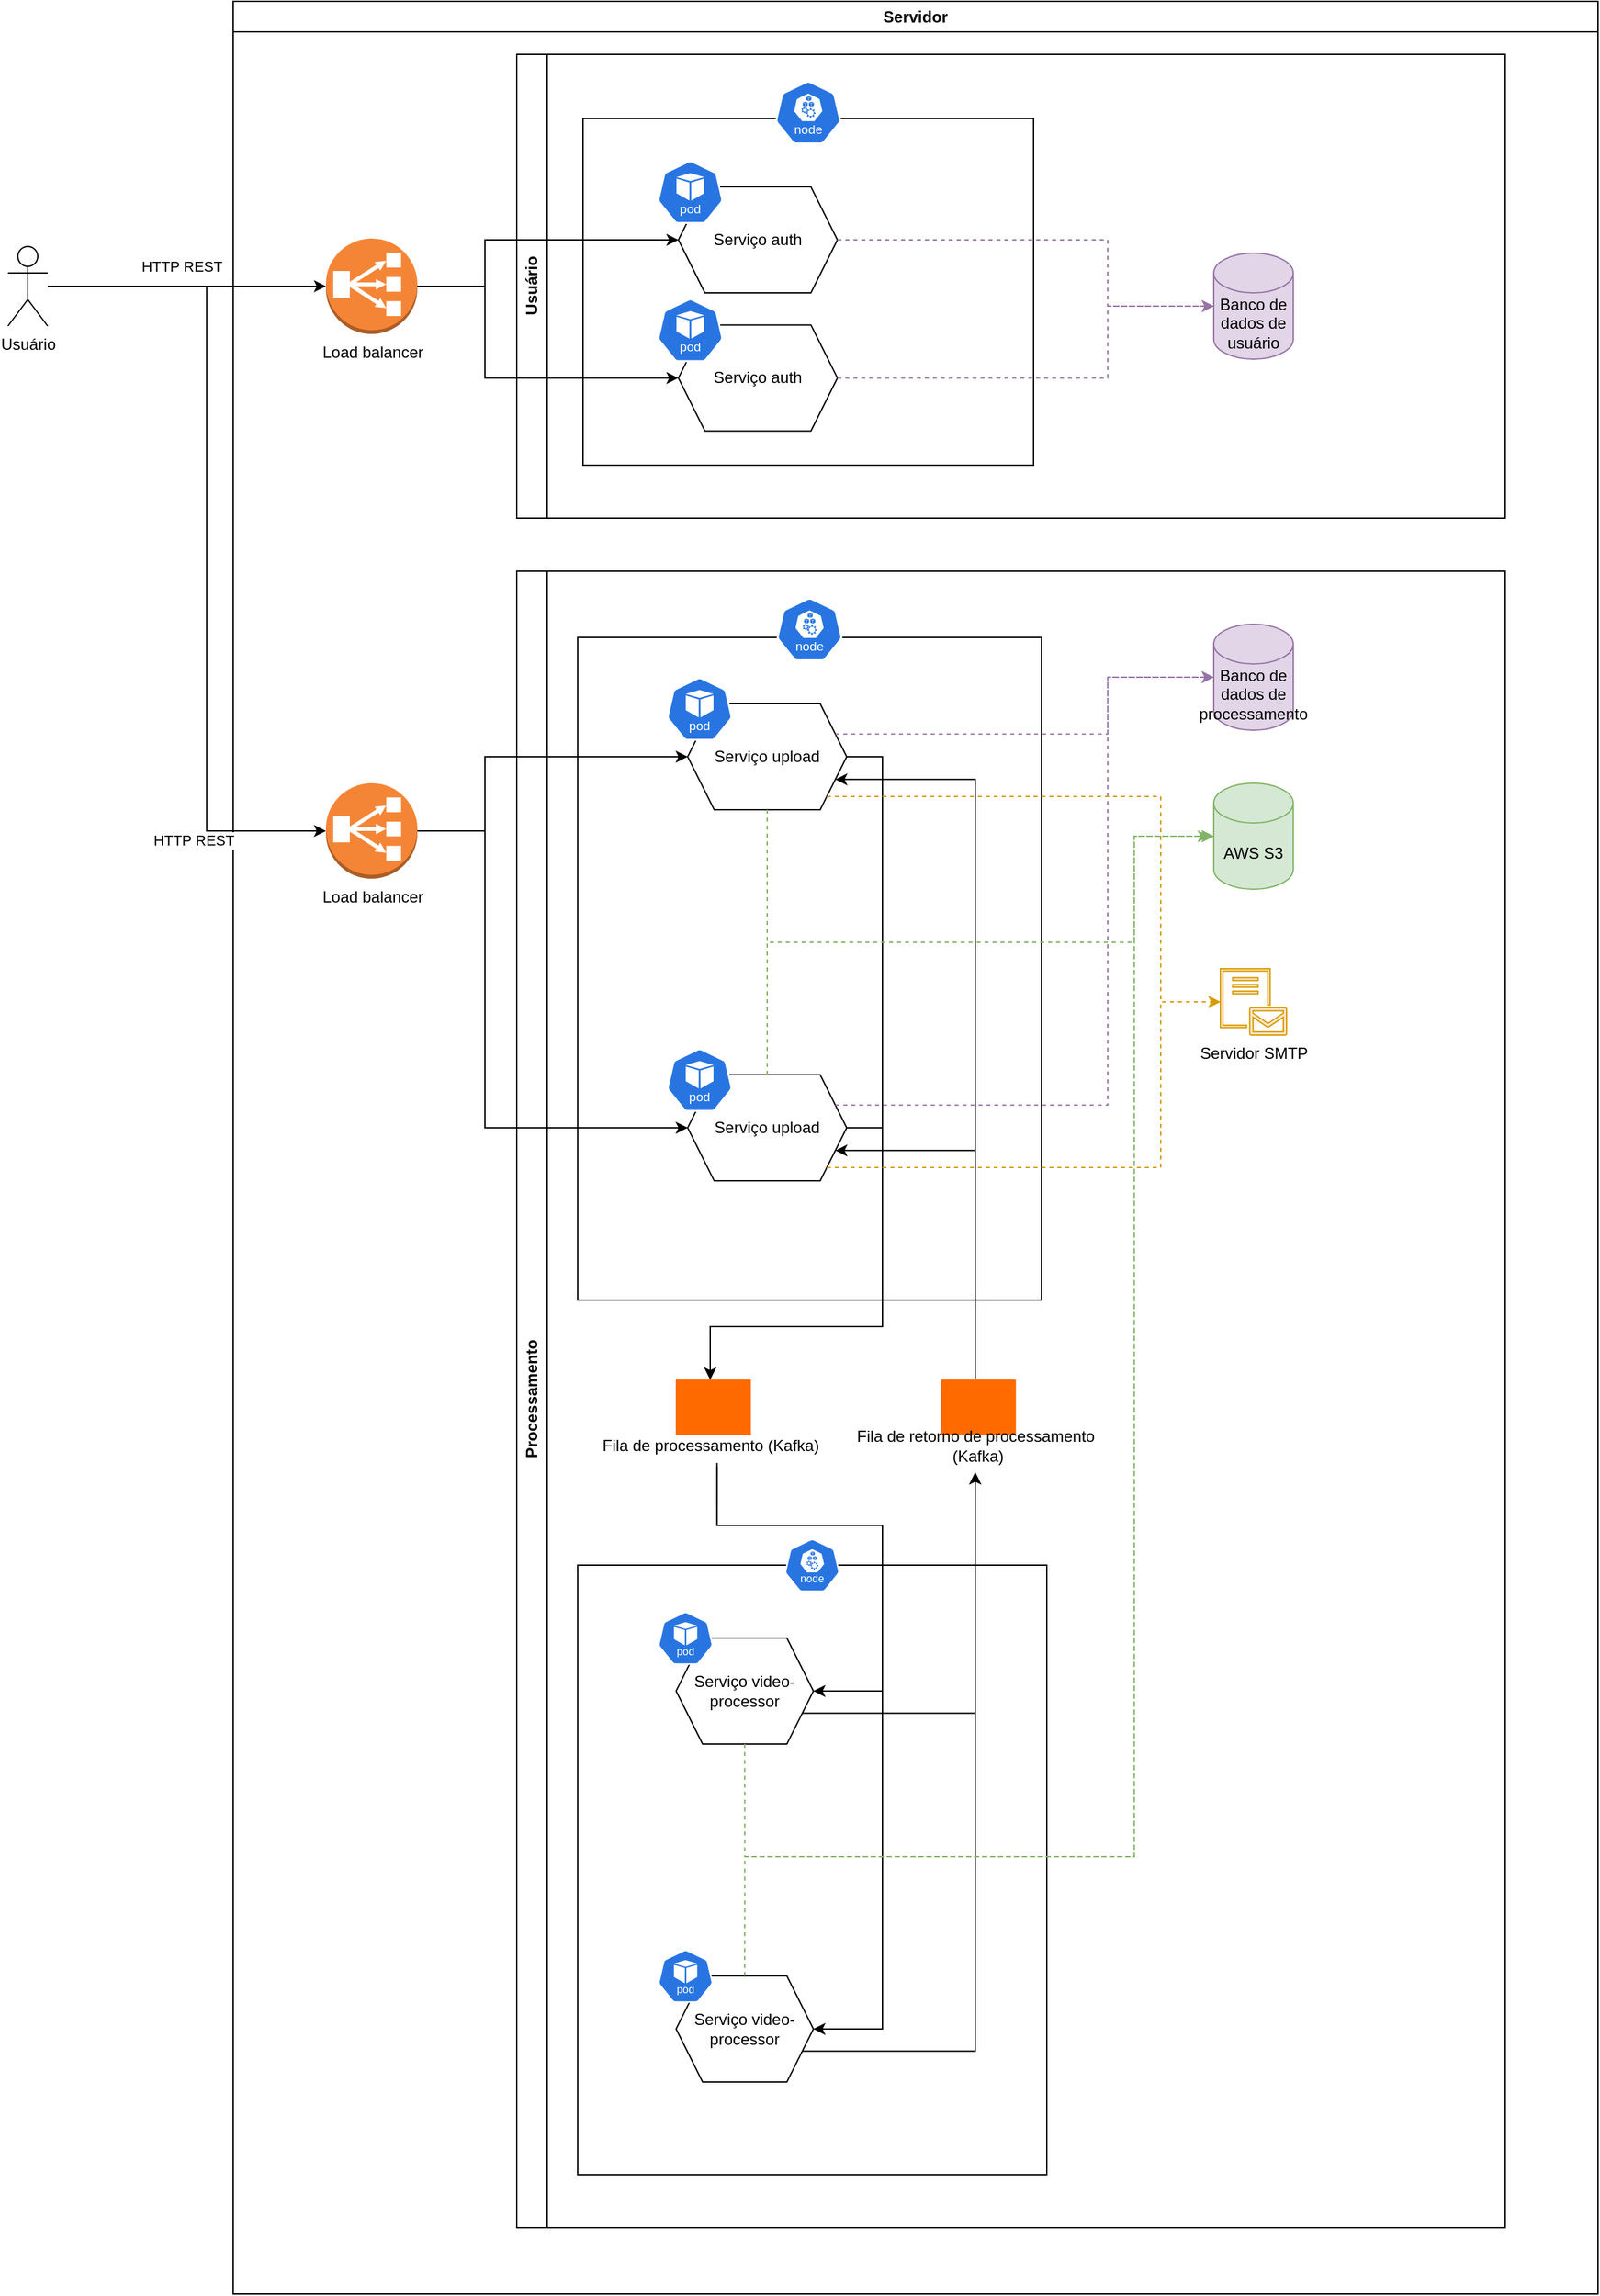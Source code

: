 <mxfile version="26.0.6">
  <diagram name="Page-1" id="iuSUwUErKbb6vr74dXFE">
    <mxGraphModel grid="1" page="1" gridSize="10" guides="1" tooltips="1" connect="1" arrows="1" fold="1" pageScale="1" pageWidth="827" pageHeight="1169" math="0" shadow="0">
      <root>
        <mxCell id="0" />
        <mxCell id="1" parent="0" />
        <mxCell id="ERNzCt0yIxXoB6CuUdiW-5" value="Usuário" style="shape=umlActor;verticalLabelPosition=bottom;verticalAlign=top;html=1;outlineConnect=0;" vertex="1" parent="1">
          <mxGeometry x="30" y="205" width="30" height="60" as="geometry" />
        </mxCell>
        <mxCell id="ERNzCt0yIxXoB6CuUdiW-7" value="Servidor" style="swimlane;whiteSpace=wrap;html=1;" vertex="1" parent="1">
          <mxGeometry x="200" y="20" width="1030" height="1730" as="geometry" />
        </mxCell>
        <mxCell id="ERNzCt0yIxXoB6CuUdiW-10" value="Usuário" style="swimlane;horizontal=0;whiteSpace=wrap;html=1;" vertex="1" parent="ERNzCt0yIxXoB6CuUdiW-7">
          <mxGeometry x="214" y="40" width="746" height="350" as="geometry" />
        </mxCell>
        <mxCell id="ERNzCt0yIxXoB6CuUdiW-8" value="Banco de dados de usuário" style="shape=cylinder3;whiteSpace=wrap;html=1;boundedLbl=1;backgroundOutline=1;size=15;fillColor=#e1d5e7;strokeColor=#9673a6;" vertex="1" parent="ERNzCt0yIxXoB6CuUdiW-10">
          <mxGeometry x="526" y="150" width="60" height="80" as="geometry" />
        </mxCell>
        <mxCell id="ERNzCt0yIxXoB6CuUdiW-33" value="" style="rounded=0;whiteSpace=wrap;html=1;" vertex="1" parent="ERNzCt0yIxXoB6CuUdiW-10">
          <mxGeometry x="50" y="48.42" width="340" height="261.58" as="geometry" />
        </mxCell>
        <mxCell id="ERNzCt0yIxXoB6CuUdiW-34" value="" style="aspect=fixed;sketch=0;html=1;dashed=0;whitespace=wrap;verticalLabelPosition=bottom;verticalAlign=top;fillColor=#2875E2;strokeColor=#ffffff;points=[[0.005,0.63,0],[0.1,0.2,0],[0.9,0.2,0],[0.5,0,0],[0.995,0.63,0],[0.72,0.99,0],[0.5,1,0],[0.28,0.99,0]];shape=mxgraph.kubernetes.icon2;kubernetesLabel=1;prIcon=node" vertex="1" parent="ERNzCt0yIxXoB6CuUdiW-10">
          <mxGeometry x="195" y="20" width="50" height="48" as="geometry" />
        </mxCell>
        <mxCell id="ERNzCt0yIxXoB6CuUdiW-38" value="" style="group" connectable="0" vertex="1" parent="ERNzCt0yIxXoB6CuUdiW-10">
          <mxGeometry x="106" y="80" width="136" height="100" as="geometry" />
        </mxCell>
        <mxCell id="ERNzCt0yIxXoB6CuUdiW-39" value="Serviço auth" style="shape=hexagon;perimeter=hexagonPerimeter2;whiteSpace=wrap;html=1;fixedSize=1;" vertex="1" parent="ERNzCt0yIxXoB6CuUdiW-38">
          <mxGeometry x="16" y="20" width="120" height="80" as="geometry" />
        </mxCell>
        <mxCell id="ERNzCt0yIxXoB6CuUdiW-40" value="" style="aspect=fixed;sketch=0;html=1;dashed=0;whitespace=wrap;verticalLabelPosition=bottom;verticalAlign=top;fillColor=#2875E2;strokeColor=#ffffff;points=[[0.005,0.63,0],[0.1,0.2,0],[0.9,0.2,0],[0.5,0,0],[0.995,0.63,0],[0.72,0.99,0],[0.5,1,0],[0.28,0.99,0]];shape=mxgraph.kubernetes.icon2;kubernetesLabel=1;prIcon=pod" vertex="1" parent="ERNzCt0yIxXoB6CuUdiW-38">
          <mxGeometry width="50" height="48" as="geometry" />
        </mxCell>
        <mxCell id="ERNzCt0yIxXoB6CuUdiW-71" value="" style="group" connectable="0" vertex="1" parent="ERNzCt0yIxXoB6CuUdiW-10">
          <mxGeometry x="106" y="184.21" width="136" height="100" as="geometry" />
        </mxCell>
        <mxCell id="ERNzCt0yIxXoB6CuUdiW-72" value="Serviço auth" style="shape=hexagon;perimeter=hexagonPerimeter2;whiteSpace=wrap;html=1;fixedSize=1;" vertex="1" parent="ERNzCt0yIxXoB6CuUdiW-71">
          <mxGeometry x="16" y="20" width="120" height="80" as="geometry" />
        </mxCell>
        <mxCell id="ERNzCt0yIxXoB6CuUdiW-73" value="" style="aspect=fixed;sketch=0;html=1;dashed=0;whitespace=wrap;verticalLabelPosition=bottom;verticalAlign=top;fillColor=#2875E2;strokeColor=#ffffff;points=[[0.005,0.63,0],[0.1,0.2,0],[0.9,0.2,0],[0.5,0,0],[0.995,0.63,0],[0.72,0.99,0],[0.5,1,0],[0.28,0.99,0]];shape=mxgraph.kubernetes.icon2;kubernetesLabel=1;prIcon=pod" vertex="1" parent="ERNzCt0yIxXoB6CuUdiW-71">
          <mxGeometry width="50" height="48" as="geometry" />
        </mxCell>
        <mxCell id="ERNzCt0yIxXoB6CuUdiW-74" style="edgeStyle=orthogonalEdgeStyle;rounded=0;orthogonalLoop=1;jettySize=auto;html=1;entryX=0;entryY=0.5;entryDx=0;entryDy=0;entryPerimeter=0;dashed=1;fillColor=#e1d5e7;strokeColor=#9673a6;" edge="1" parent="ERNzCt0yIxXoB6CuUdiW-10" source="ERNzCt0yIxXoB6CuUdiW-39" target="ERNzCt0yIxXoB6CuUdiW-8">
          <mxGeometry relative="1" as="geometry">
            <Array as="points">
              <mxPoint x="446" y="140" />
              <mxPoint x="446" y="190" />
            </Array>
          </mxGeometry>
        </mxCell>
        <mxCell id="ERNzCt0yIxXoB6CuUdiW-75" style="edgeStyle=orthogonalEdgeStyle;rounded=0;orthogonalLoop=1;jettySize=auto;html=1;entryX=0;entryY=0.5;entryDx=0;entryDy=0;entryPerimeter=0;dashed=1;fillColor=#e1d5e7;strokeColor=#9673a6;" edge="1" parent="ERNzCt0yIxXoB6CuUdiW-10" source="ERNzCt0yIxXoB6CuUdiW-72" target="ERNzCt0yIxXoB6CuUdiW-8">
          <mxGeometry relative="1" as="geometry">
            <Array as="points">
              <mxPoint x="446" y="244" />
              <mxPoint x="446" y="190" />
            </Array>
          </mxGeometry>
        </mxCell>
        <mxCell id="ERNzCt0yIxXoB6CuUdiW-11" value="Processamento" style="swimlane;horizontal=0;whiteSpace=wrap;html=1;" vertex="1" parent="ERNzCt0yIxXoB6CuUdiW-7">
          <mxGeometry x="214" y="430" width="746" height="1250" as="geometry" />
        </mxCell>
        <mxCell id="ERNzCt0yIxXoB6CuUdiW-43" value="" style="group" connectable="0" vertex="1" parent="ERNzCt0yIxXoB6CuUdiW-11">
          <mxGeometry x="46" y="20" width="450" height="530" as="geometry" />
        </mxCell>
        <mxCell id="ERNzCt0yIxXoB6CuUdiW-23" value="" style="rounded=0;whiteSpace=wrap;html=1;" vertex="1" parent="ERNzCt0yIxXoB6CuUdiW-43">
          <mxGeometry y="30" width="350" height="500" as="geometry" />
        </mxCell>
        <mxCell id="ERNzCt0yIxXoB6CuUdiW-25" value="" style="aspect=fixed;sketch=0;html=1;dashed=0;whitespace=wrap;verticalLabelPosition=bottom;verticalAlign=top;fillColor=#2875E2;strokeColor=#ffffff;points=[[0.005,0.63,0],[0.1,0.2,0],[0.9,0.2,0],[0.5,0,0],[0.995,0.63,0],[0.72,0.99,0],[0.5,1,0],[0.28,0.99,0]];shape=mxgraph.kubernetes.icon2;kubernetesLabel=1;prIcon=node" vertex="1" parent="ERNzCt0yIxXoB6CuUdiW-43">
          <mxGeometry x="150" width="50" height="48" as="geometry" />
        </mxCell>
        <mxCell id="ERNzCt0yIxXoB6CuUdiW-27" value="" style="group" connectable="0" vertex="1" parent="ERNzCt0yIxXoB6CuUdiW-43">
          <mxGeometry x="67" y="60" width="136" height="100" as="geometry" />
        </mxCell>
        <mxCell id="ERNzCt0yIxXoB6CuUdiW-3" value="Serviço upload" style="shape=hexagon;perimeter=hexagonPerimeter2;whiteSpace=wrap;html=1;fixedSize=1;" vertex="1" parent="ERNzCt0yIxXoB6CuUdiW-27">
          <mxGeometry x="16" y="20" width="120" height="80" as="geometry" />
        </mxCell>
        <mxCell id="ERNzCt0yIxXoB6CuUdiW-26" value="" style="aspect=fixed;sketch=0;html=1;dashed=0;whitespace=wrap;verticalLabelPosition=bottom;verticalAlign=top;fillColor=#2875E2;strokeColor=#ffffff;points=[[0.005,0.63,0],[0.1,0.2,0],[0.9,0.2,0],[0.5,0,0],[0.995,0.63,0],[0.72,0.99,0],[0.5,1,0],[0.28,0.99,0]];shape=mxgraph.kubernetes.icon2;kubernetesLabel=1;prIcon=pod" vertex="1" parent="ERNzCt0yIxXoB6CuUdiW-27">
          <mxGeometry width="50" height="48" as="geometry" />
        </mxCell>
        <mxCell id="ERNzCt0yIxXoB6CuUdiW-28" value="" style="group" connectable="0" vertex="1" parent="ERNzCt0yIxXoB6CuUdiW-43">
          <mxGeometry x="67" y="340" width="136" height="100" as="geometry" />
        </mxCell>
        <mxCell id="ERNzCt0yIxXoB6CuUdiW-29" value="Serviço upload" style="shape=hexagon;perimeter=hexagonPerimeter2;whiteSpace=wrap;html=1;fixedSize=1;" vertex="1" parent="ERNzCt0yIxXoB6CuUdiW-28">
          <mxGeometry x="16" y="20" width="120" height="80" as="geometry" />
        </mxCell>
        <mxCell id="ERNzCt0yIxXoB6CuUdiW-30" value="" style="aspect=fixed;sketch=0;html=1;dashed=0;whitespace=wrap;verticalLabelPosition=bottom;verticalAlign=top;fillColor=#2875E2;strokeColor=#ffffff;points=[[0.005,0.63,0],[0.1,0.2,0],[0.9,0.2,0],[0.5,0,0],[0.995,0.63,0],[0.72,0.99,0],[0.5,1,0],[0.28,0.99,0]];shape=mxgraph.kubernetes.icon2;kubernetesLabel=1;prIcon=pod" vertex="1" parent="ERNzCt0yIxXoB6CuUdiW-28">
          <mxGeometry width="50" height="48" as="geometry" />
        </mxCell>
        <mxCell id="ERNzCt0yIxXoB6CuUdiW-9" value="Banco de dados de processamento" style="shape=cylinder3;whiteSpace=wrap;html=1;boundedLbl=1;backgroundOutline=1;size=15;fillColor=#e1d5e7;strokeColor=#9673a6;" vertex="1" parent="ERNzCt0yIxXoB6CuUdiW-11">
          <mxGeometry x="526" y="40" width="60" height="80" as="geometry" />
        </mxCell>
        <mxCell id="ERNzCt0yIxXoB6CuUdiW-53" value="AWS S3" style="shape=cylinder3;whiteSpace=wrap;html=1;boundedLbl=1;backgroundOutline=1;size=15;fillColor=#d5e8d4;strokeColor=#82b366;" vertex="1" parent="ERNzCt0yIxXoB6CuUdiW-11">
          <mxGeometry x="526" y="160" width="60" height="80" as="geometry" />
        </mxCell>
        <mxCell id="ERNzCt0yIxXoB6CuUdiW-56" value="" style="group" connectable="0" vertex="1" parent="ERNzCt0yIxXoB6CuUdiW-11">
          <mxGeometry x="106" y="610" width="135" height="65" as="geometry" />
        </mxCell>
        <mxCell id="ERNzCt0yIxXoB6CuUdiW-54" value="" style="points=[];aspect=fixed;html=1;align=center;shadow=0;dashed=0;fillColor=#FF6A00;strokeColor=none;shape=mxgraph.alibaba_cloud.kafka;" vertex="1" parent="ERNzCt0yIxXoB6CuUdiW-56">
          <mxGeometry x="14" width="56.7" height="42" as="geometry" />
        </mxCell>
        <mxCell id="ERNzCt0yIxXoB6CuUdiW-55" value="Fila de processamento (Kafka)" style="text;html=1;align=center;verticalAlign=middle;resizable=0;points=[];autosize=1;strokeColor=none;fillColor=none;" vertex="1" parent="ERNzCt0yIxXoB6CuUdiW-56">
          <mxGeometry x="-55" y="35" width="190" height="30" as="geometry" />
        </mxCell>
        <mxCell id="ERNzCt0yIxXoB6CuUdiW-116" style="edgeStyle=orthogonalEdgeStyle;rounded=0;orthogonalLoop=1;jettySize=auto;html=1;exitX=1;exitY=0.25;exitDx=0;exitDy=0;dashed=1;fillColor=#e1d5e7;strokeColor=#9673a6;" edge="1" parent="ERNzCt0yIxXoB6CuUdiW-11" source="ERNzCt0yIxXoB6CuUdiW-3" target="ERNzCt0yIxXoB6CuUdiW-9">
          <mxGeometry relative="1" as="geometry">
            <Array as="points">
              <mxPoint x="446" y="123" />
              <mxPoint x="446" y="80" />
            </Array>
          </mxGeometry>
        </mxCell>
        <mxCell id="ERNzCt0yIxXoB6CuUdiW-44" value="" style="group" connectable="0" vertex="1" parent="ERNzCt0yIxXoB6CuUdiW-11">
          <mxGeometry x="46" y="720" width="354" height="550" as="geometry" />
        </mxCell>
        <mxCell id="ERNzCt0yIxXoB6CuUdiW-45" value="" style="rounded=0;whiteSpace=wrap;html=1;" vertex="1" parent="ERNzCt0yIxXoB6CuUdiW-44">
          <mxGeometry y="30" width="354" height="460" as="geometry" />
        </mxCell>
        <mxCell id="ERNzCt0yIxXoB6CuUdiW-46" value="" style="aspect=fixed;sketch=0;html=1;dashed=0;whitespace=wrap;verticalLabelPosition=bottom;verticalAlign=top;fillColor=#2875E2;strokeColor=#ffffff;points=[[0.005,0.63,0],[0.1,0.2,0],[0.9,0.2,0],[0.5,0,0],[0.995,0.63,0],[0.72,0.99,0],[0.5,1,0],[0.28,0.99,0]];shape=mxgraph.kubernetes.icon2;kubernetesLabel=1;prIcon=node" vertex="1" parent="ERNzCt0yIxXoB6CuUdiW-44">
          <mxGeometry x="156.026" y="10" width="41.951" height="40.273" as="geometry" />
        </mxCell>
        <mxCell id="ERNzCt0yIxXoB6CuUdiW-47" value="" style="group" connectable="0" vertex="1" parent="ERNzCt0yIxXoB6CuUdiW-44">
          <mxGeometry x="60.439" y="65" width="117.424" height="100" as="geometry" />
        </mxCell>
        <mxCell id="ERNzCt0yIxXoB6CuUdiW-48" value="Serviço video-processor" style="shape=hexagon;perimeter=hexagonPerimeter2;whiteSpace=wrap;html=1;fixedSize=1;" vertex="1" parent="ERNzCt0yIxXoB6CuUdiW-47">
          <mxGeometry x="13.815" y="20" width="103.61" height="80" as="geometry" />
        </mxCell>
        <mxCell id="ERNzCt0yIxXoB6CuUdiW-49" value="" style="aspect=fixed;sketch=0;html=1;dashed=0;whitespace=wrap;verticalLabelPosition=bottom;verticalAlign=top;fillColor=#2875E2;strokeColor=#ffffff;points=[[0.005,0.63,0],[0.1,0.2,0],[0.9,0.2,0],[0.5,0,0],[0.995,0.63,0],[0.72,0.99,0],[0.5,1,0],[0.28,0.99,0]];shape=mxgraph.kubernetes.icon2;kubernetesLabel=1;prIcon=pod" vertex="1" parent="ERNzCt0yIxXoB6CuUdiW-47">
          <mxGeometry width="41.951" height="40.273" as="geometry" />
        </mxCell>
        <mxCell id="ERNzCt0yIxXoB6CuUdiW-89" value="" style="group" connectable="0" vertex="1" parent="ERNzCt0yIxXoB6CuUdiW-44">
          <mxGeometry x="60.439" y="320" width="117.424" height="100" as="geometry" />
        </mxCell>
        <mxCell id="ERNzCt0yIxXoB6CuUdiW-90" value="Serviço video-processor" style="shape=hexagon;perimeter=hexagonPerimeter2;whiteSpace=wrap;html=1;fixedSize=1;" vertex="1" parent="ERNzCt0yIxXoB6CuUdiW-89">
          <mxGeometry x="13.815" y="20" width="103.61" height="80" as="geometry" />
        </mxCell>
        <mxCell id="ERNzCt0yIxXoB6CuUdiW-91" value="" style="aspect=fixed;sketch=0;html=1;dashed=0;whitespace=wrap;verticalLabelPosition=bottom;verticalAlign=top;fillColor=#2875E2;strokeColor=#ffffff;points=[[0.005,0.63,0],[0.1,0.2,0],[0.9,0.2,0],[0.5,0,0],[0.995,0.63,0],[0.72,0.99,0],[0.5,1,0],[0.28,0.99,0]];shape=mxgraph.kubernetes.icon2;kubernetesLabel=1;prIcon=pod" vertex="1" parent="ERNzCt0yIxXoB6CuUdiW-89">
          <mxGeometry width="41.951" height="40.273" as="geometry" />
        </mxCell>
        <mxCell id="ERNzCt0yIxXoB6CuUdiW-113" style="edgeStyle=orthogonalEdgeStyle;rounded=0;orthogonalLoop=1;jettySize=auto;html=1;entryX=1;entryY=0.5;entryDx=0;entryDy=0;exitX=0.527;exitY=1.017;exitDx=0;exitDy=0;exitPerimeter=0;" edge="1" parent="ERNzCt0yIxXoB6CuUdiW-11" source="ERNzCt0yIxXoB6CuUdiW-55" target="ERNzCt0yIxXoB6CuUdiW-48">
          <mxGeometry relative="1" as="geometry">
            <Array as="points">
              <mxPoint x="151" y="720" />
              <mxPoint x="276" y="720" />
              <mxPoint x="276" y="845" />
            </Array>
          </mxGeometry>
        </mxCell>
        <mxCell id="ERNzCt0yIxXoB6CuUdiW-114" style="edgeStyle=orthogonalEdgeStyle;rounded=0;orthogonalLoop=1;jettySize=auto;html=1;entryX=1;entryY=0.5;entryDx=0;entryDy=0;exitX=0.527;exitY=0.93;exitDx=0;exitDy=0;exitPerimeter=0;" edge="1" parent="ERNzCt0yIxXoB6CuUdiW-11" source="ERNzCt0yIxXoB6CuUdiW-55" target="ERNzCt0yIxXoB6CuUdiW-90">
          <mxGeometry relative="1" as="geometry">
            <Array as="points">
              <mxPoint x="151" y="720" />
              <mxPoint x="276" y="720" />
              <mxPoint x="276" y="1100" />
            </Array>
          </mxGeometry>
        </mxCell>
        <mxCell id="ERNzCt0yIxXoB6CuUdiW-108" style="edgeStyle=orthogonalEdgeStyle;rounded=0;orthogonalLoop=1;jettySize=auto;html=1;" edge="1" parent="ERNzCt0yIxXoB6CuUdiW-11" source="ERNzCt0yIxXoB6CuUdiW-29">
          <mxGeometry relative="1" as="geometry">
            <mxPoint x="146" y="610" as="targetPoint" />
            <Array as="points">
              <mxPoint x="276" y="420" />
              <mxPoint x="276" y="570" />
              <mxPoint x="146" y="570" />
            </Array>
          </mxGeometry>
        </mxCell>
        <mxCell id="ERNzCt0yIxXoB6CuUdiW-110" style="edgeStyle=orthogonalEdgeStyle;rounded=0;orthogonalLoop=1;jettySize=auto;html=1;" edge="1" parent="ERNzCt0yIxXoB6CuUdiW-11" source="ERNzCt0yIxXoB6CuUdiW-3">
          <mxGeometry relative="1" as="geometry">
            <mxPoint x="146" y="610" as="targetPoint" />
            <Array as="points">
              <mxPoint x="276" y="140" />
              <mxPoint x="276" y="570" />
              <mxPoint x="146" y="570" />
              <mxPoint x="146" y="590" />
            </Array>
          </mxGeometry>
        </mxCell>
        <mxCell id="ERNzCt0yIxXoB6CuUdiW-121" style="edgeStyle=orthogonalEdgeStyle;rounded=0;orthogonalLoop=1;jettySize=auto;html=1;exitX=1;exitY=0.25;exitDx=0;exitDy=0;entryX=0;entryY=0.5;entryDx=0;entryDy=0;entryPerimeter=0;dashed=1;fillColor=#e1d5e7;strokeColor=#9673a6;" edge="1" parent="ERNzCt0yIxXoB6CuUdiW-11" source="ERNzCt0yIxXoB6CuUdiW-29" target="ERNzCt0yIxXoB6CuUdiW-9">
          <mxGeometry relative="1" as="geometry">
            <Array as="points">
              <mxPoint x="446" y="403" />
              <mxPoint x="446" y="80" />
            </Array>
          </mxGeometry>
        </mxCell>
        <mxCell id="ERNzCt0yIxXoB6CuUdiW-122" style="edgeStyle=orthogonalEdgeStyle;rounded=0;orthogonalLoop=1;jettySize=auto;html=1;entryX=0;entryY=0.5;entryDx=0;entryDy=0;entryPerimeter=0;dashed=1;fillColor=#d5e8d4;strokeColor=#82b366;exitX=0.5;exitY=1;exitDx=0;exitDy=0;" edge="1" parent="ERNzCt0yIxXoB6CuUdiW-11" source="ERNzCt0yIxXoB6CuUdiW-3" target="ERNzCt0yIxXoB6CuUdiW-53">
          <mxGeometry relative="1" as="geometry">
            <Array as="points">
              <mxPoint x="189" y="280" />
              <mxPoint x="466" y="280" />
              <mxPoint x="466" y="200" />
            </Array>
            <mxPoint x="219" y="280.0" as="sourcePoint" />
          </mxGeometry>
        </mxCell>
        <mxCell id="ERNzCt0yIxXoB6CuUdiW-123" style="edgeStyle=orthogonalEdgeStyle;rounded=0;orthogonalLoop=1;jettySize=auto;html=1;entryX=0;entryY=0.5;entryDx=0;entryDy=0;entryPerimeter=0;fillColor=#d5e8d4;strokeColor=#82b366;dashed=1;exitX=0.5;exitY=1;exitDx=0;exitDy=0;" edge="1" parent="ERNzCt0yIxXoB6CuUdiW-11" source="ERNzCt0yIxXoB6CuUdiW-48" target="ERNzCt0yIxXoB6CuUdiW-53">
          <mxGeometry relative="1" as="geometry">
            <Array as="points">
              <mxPoint x="172" y="970" />
              <mxPoint x="466" y="970" />
              <mxPoint x="466" y="200" />
            </Array>
            <mxPoint x="197.961" y="970.0" as="sourcePoint" />
          </mxGeometry>
        </mxCell>
        <mxCell id="ERNzCt0yIxXoB6CuUdiW-127" value="" style="group" connectable="0" vertex="1" parent="ERNzCt0yIxXoB6CuUdiW-11">
          <mxGeometry x="306" y="610" width="200" height="70" as="geometry" />
        </mxCell>
        <mxCell id="ERNzCt0yIxXoB6CuUdiW-128" value="" style="points=[];aspect=fixed;html=1;align=center;shadow=0;dashed=0;fillColor=#FF6A00;strokeColor=none;shape=mxgraph.alibaba_cloud.kafka;" vertex="1" parent="ERNzCt0yIxXoB6CuUdiW-127">
          <mxGeometry x="14" width="56.7" height="42" as="geometry" />
        </mxCell>
        <mxCell id="ERNzCt0yIxXoB6CuUdiW-129" value="Fila de retorno de processamento&lt;div&gt;&amp;nbsp;(Kafka)&lt;/div&gt;" style="text;html=1;align=center;verticalAlign=middle;resizable=0;points=[];autosize=1;strokeColor=none;fillColor=none;" vertex="1" parent="ERNzCt0yIxXoB6CuUdiW-127">
          <mxGeometry x="-60" y="30" width="200" height="40" as="geometry" />
        </mxCell>
        <mxCell id="ERNzCt0yIxXoB6CuUdiW-130" style="edgeStyle=orthogonalEdgeStyle;rounded=0;orthogonalLoop=1;jettySize=auto;html=1;exitX=1;exitY=0.75;exitDx=0;exitDy=0;" edge="1" parent="ERNzCt0yIxXoB6CuUdiW-11" source="ERNzCt0yIxXoB6CuUdiW-90" target="ERNzCt0yIxXoB6CuUdiW-129">
          <mxGeometry relative="1" as="geometry" />
        </mxCell>
        <mxCell id="ERNzCt0yIxXoB6CuUdiW-131" style="edgeStyle=orthogonalEdgeStyle;rounded=0;orthogonalLoop=1;jettySize=auto;html=1;exitX=1;exitY=0.75;exitDx=0;exitDy=0;" edge="1" parent="ERNzCt0yIxXoB6CuUdiW-11" source="ERNzCt0yIxXoB6CuUdiW-48" target="ERNzCt0yIxXoB6CuUdiW-129">
          <mxGeometry relative="1" as="geometry" />
        </mxCell>
        <mxCell id="ERNzCt0yIxXoB6CuUdiW-132" style="edgeStyle=orthogonalEdgeStyle;rounded=0;orthogonalLoop=1;jettySize=auto;html=1;entryX=1;entryY=0.75;entryDx=0;entryDy=0;" edge="1" parent="ERNzCt0yIxXoB6CuUdiW-11" source="ERNzCt0yIxXoB6CuUdiW-128" target="ERNzCt0yIxXoB6CuUdiW-29">
          <mxGeometry relative="1" as="geometry">
            <Array as="points">
              <mxPoint x="346" y="437" />
            </Array>
          </mxGeometry>
        </mxCell>
        <mxCell id="ERNzCt0yIxXoB6CuUdiW-133" style="edgeStyle=orthogonalEdgeStyle;rounded=0;orthogonalLoop=1;jettySize=auto;html=1;entryX=1;entryY=0.75;entryDx=0;entryDy=0;" edge="1" parent="ERNzCt0yIxXoB6CuUdiW-11" source="ERNzCt0yIxXoB6CuUdiW-128" target="ERNzCt0yIxXoB6CuUdiW-3">
          <mxGeometry relative="1" as="geometry">
            <Array as="points">
              <mxPoint x="346" y="157" />
            </Array>
          </mxGeometry>
        </mxCell>
        <mxCell id="ERNzCt0yIxXoB6CuUdiW-134" value="Servidor SMTP" style="sketch=0;pointerEvents=1;shadow=0;dashed=0;html=1;strokeColor=#d79b00;labelPosition=center;verticalLabelPosition=bottom;verticalAlign=top;align=center;fillColor=#ffe6cc;shape=mxgraph.mscae.intune.intune_email_profiles" vertex="1" parent="ERNzCt0yIxXoB6CuUdiW-11">
          <mxGeometry x="531" y="300" width="50" height="50" as="geometry" />
        </mxCell>
        <mxCell id="ERNzCt0yIxXoB6CuUdiW-135" style="edgeStyle=orthogonalEdgeStyle;rounded=0;orthogonalLoop=1;jettySize=auto;html=1;entryX=0;entryY=0.5;entryDx=0;entryDy=0;entryPerimeter=0;dashed=1;fillColor=#ffe6cc;strokeColor=#d79b00;" edge="1" parent="ERNzCt0yIxXoB6CuUdiW-11" source="ERNzCt0yIxXoB6CuUdiW-3" target="ERNzCt0yIxXoB6CuUdiW-134">
          <mxGeometry relative="1" as="geometry">
            <Array as="points">
              <mxPoint x="486" y="170" />
              <mxPoint x="486" y="325" />
            </Array>
          </mxGeometry>
        </mxCell>
        <mxCell id="ERNzCt0yIxXoB6CuUdiW-138" style="edgeStyle=orthogonalEdgeStyle;rounded=0;orthogonalLoop=1;jettySize=auto;html=1;entryX=0;entryY=0.5;entryDx=0;entryDy=0;entryPerimeter=0;fillColor=#ffe6cc;strokeColor=#d79b00;dashed=1;" edge="1" parent="ERNzCt0yIxXoB6CuUdiW-11" source="ERNzCt0yIxXoB6CuUdiW-29" target="ERNzCt0yIxXoB6CuUdiW-134">
          <mxGeometry relative="1" as="geometry">
            <Array as="points">
              <mxPoint x="486" y="450" />
              <mxPoint x="486" y="325" />
            </Array>
          </mxGeometry>
        </mxCell>
        <mxCell id="VZ42x-jz7ws2eZeIaA3v-1" style="edgeStyle=orthogonalEdgeStyle;rounded=0;orthogonalLoop=1;jettySize=auto;html=1;entryX=0;entryY=0.5;entryDx=0;entryDy=0;entryPerimeter=0;dashed=1;fillColor=#d5e8d4;strokeColor=#82b366;exitX=0.5;exitY=0;exitDx=0;exitDy=0;" edge="1" parent="ERNzCt0yIxXoB6CuUdiW-11" source="ERNzCt0yIxXoB6CuUdiW-29" target="ERNzCt0yIxXoB6CuUdiW-53">
          <mxGeometry relative="1" as="geometry">
            <Array as="points">
              <mxPoint x="189" y="280" />
              <mxPoint x="466" y="280" />
              <mxPoint x="466" y="200" />
            </Array>
            <mxPoint x="199" y="190" as="sourcePoint" />
            <mxPoint x="536" y="210" as="targetPoint" />
          </mxGeometry>
        </mxCell>
        <mxCell id="VZ42x-jz7ws2eZeIaA3v-2" style="edgeStyle=orthogonalEdgeStyle;rounded=0;orthogonalLoop=1;jettySize=auto;html=1;entryX=-0.052;entryY=0.512;entryDx=0;entryDy=0;entryPerimeter=0;fillColor=#d5e8d4;strokeColor=#82b366;dashed=1;exitX=0.5;exitY=0;exitDx=0;exitDy=0;" edge="1" parent="ERNzCt0yIxXoB6CuUdiW-11" source="ERNzCt0yIxXoB6CuUdiW-90" target="ERNzCt0yIxXoB6CuUdiW-53">
          <mxGeometry relative="1" as="geometry">
            <Array as="points">
              <mxPoint x="172" y="970" />
              <mxPoint x="466" y="970" />
              <mxPoint x="466" y="200" />
              <mxPoint x="523" y="200" />
            </Array>
            <mxPoint x="182" y="895" as="sourcePoint" />
            <mxPoint x="536" y="210" as="targetPoint" />
          </mxGeometry>
        </mxCell>
        <mxCell id="ERNzCt0yIxXoB6CuUdiW-78" style="edgeStyle=orthogonalEdgeStyle;rounded=0;orthogonalLoop=1;jettySize=auto;html=1;entryX=0;entryY=0.5;entryDx=0;entryDy=0;" edge="1" parent="ERNzCt0yIxXoB6CuUdiW-7" source="ERNzCt0yIxXoB6CuUdiW-50" target="ERNzCt0yIxXoB6CuUdiW-39">
          <mxGeometry relative="1" as="geometry">
            <Array as="points">
              <mxPoint x="190" y="215" />
              <mxPoint x="190" y="180" />
            </Array>
          </mxGeometry>
        </mxCell>
        <mxCell id="ERNzCt0yIxXoB6CuUdiW-79" style="edgeStyle=orthogonalEdgeStyle;rounded=0;orthogonalLoop=1;jettySize=auto;html=1;entryX=0;entryY=0.5;entryDx=0;entryDy=0;" edge="1" parent="ERNzCt0yIxXoB6CuUdiW-7" source="ERNzCt0yIxXoB6CuUdiW-50" target="ERNzCt0yIxXoB6CuUdiW-72">
          <mxGeometry relative="1" as="geometry">
            <Array as="points">
              <mxPoint x="190" y="215" />
              <mxPoint x="190" y="284" />
            </Array>
          </mxGeometry>
        </mxCell>
        <mxCell id="ERNzCt0yIxXoB6CuUdiW-50" value="Load balancer" style="outlineConnect=0;dashed=0;verticalLabelPosition=bottom;verticalAlign=top;align=center;html=1;shape=mxgraph.aws3.classic_load_balancer;fillColor=#F58536;gradientColor=none;" vertex="1" parent="ERNzCt0yIxXoB6CuUdiW-7">
          <mxGeometry x="70" y="179" width="69" height="72" as="geometry" />
        </mxCell>
        <mxCell id="ERNzCt0yIxXoB6CuUdiW-81" style="edgeStyle=orthogonalEdgeStyle;rounded=0;orthogonalLoop=1;jettySize=auto;html=1;entryX=0;entryY=0.5;entryDx=0;entryDy=0;" edge="1" parent="ERNzCt0yIxXoB6CuUdiW-7" source="ERNzCt0yIxXoB6CuUdiW-52" target="ERNzCt0yIxXoB6CuUdiW-3">
          <mxGeometry relative="1" as="geometry">
            <Array as="points">
              <mxPoint x="190" y="626" />
              <mxPoint x="190" y="570" />
            </Array>
          </mxGeometry>
        </mxCell>
        <mxCell id="ERNzCt0yIxXoB6CuUdiW-82" style="edgeStyle=orthogonalEdgeStyle;rounded=0;orthogonalLoop=1;jettySize=auto;html=1;entryX=0;entryY=0.5;entryDx=0;entryDy=0;" edge="1" parent="ERNzCt0yIxXoB6CuUdiW-7" source="ERNzCt0yIxXoB6CuUdiW-52" target="ERNzCt0yIxXoB6CuUdiW-29">
          <mxGeometry relative="1" as="geometry">
            <Array as="points">
              <mxPoint x="190" y="626" />
              <mxPoint x="190" y="850" />
            </Array>
          </mxGeometry>
        </mxCell>
        <mxCell id="ERNzCt0yIxXoB6CuUdiW-52" value="Load balancer" style="outlineConnect=0;dashed=0;verticalLabelPosition=bottom;verticalAlign=top;align=center;html=1;shape=mxgraph.aws3.classic_load_balancer;fillColor=#F58536;gradientColor=none;" vertex="1" parent="ERNzCt0yIxXoB6CuUdiW-7">
          <mxGeometry x="70" y="590" width="69" height="72" as="geometry" />
        </mxCell>
        <mxCell id="ERNzCt0yIxXoB6CuUdiW-68" style="edgeStyle=orthogonalEdgeStyle;rounded=0;orthogonalLoop=1;jettySize=auto;html=1;entryX=0;entryY=0.5;entryDx=0;entryDy=0;entryPerimeter=0;" edge="1" parent="1" source="ERNzCt0yIxXoB6CuUdiW-5" target="ERNzCt0yIxXoB6CuUdiW-50">
          <mxGeometry relative="1" as="geometry" />
        </mxCell>
        <mxCell id="ERNzCt0yIxXoB6CuUdiW-69" value="HTTP REST" style="edgeLabel;html=1;align=center;verticalAlign=middle;resizable=0;points=[];" connectable="0" vertex="1" parent="ERNzCt0yIxXoB6CuUdiW-68">
          <mxGeometry x="0.174" y="-5" relative="1" as="geometry">
            <mxPoint x="-23" y="-20" as="offset" />
          </mxGeometry>
        </mxCell>
        <mxCell id="ERNzCt0yIxXoB6CuUdiW-83" style="edgeStyle=orthogonalEdgeStyle;rounded=0;orthogonalLoop=1;jettySize=auto;html=1;entryX=0;entryY=0.5;entryDx=0;entryDy=0;entryPerimeter=0;" edge="1" parent="1" source="ERNzCt0yIxXoB6CuUdiW-5" target="ERNzCt0yIxXoB6CuUdiW-52">
          <mxGeometry relative="1" as="geometry">
            <Array as="points">
              <mxPoint x="180" y="235" />
              <mxPoint x="180" y="646" />
            </Array>
          </mxGeometry>
        </mxCell>
        <mxCell id="ERNzCt0yIxXoB6CuUdiW-84" value="HTTP REST" style="edgeLabel;html=1;align=center;verticalAlign=middle;resizable=0;points=[];" connectable="0" vertex="1" parent="ERNzCt0yIxXoB6CuUdiW-83">
          <mxGeometry x="-0.351" y="3" relative="1" as="geometry">
            <mxPoint x="-13" y="336" as="offset" />
          </mxGeometry>
        </mxCell>
      </root>
    </mxGraphModel>
  </diagram>
</mxfile>
